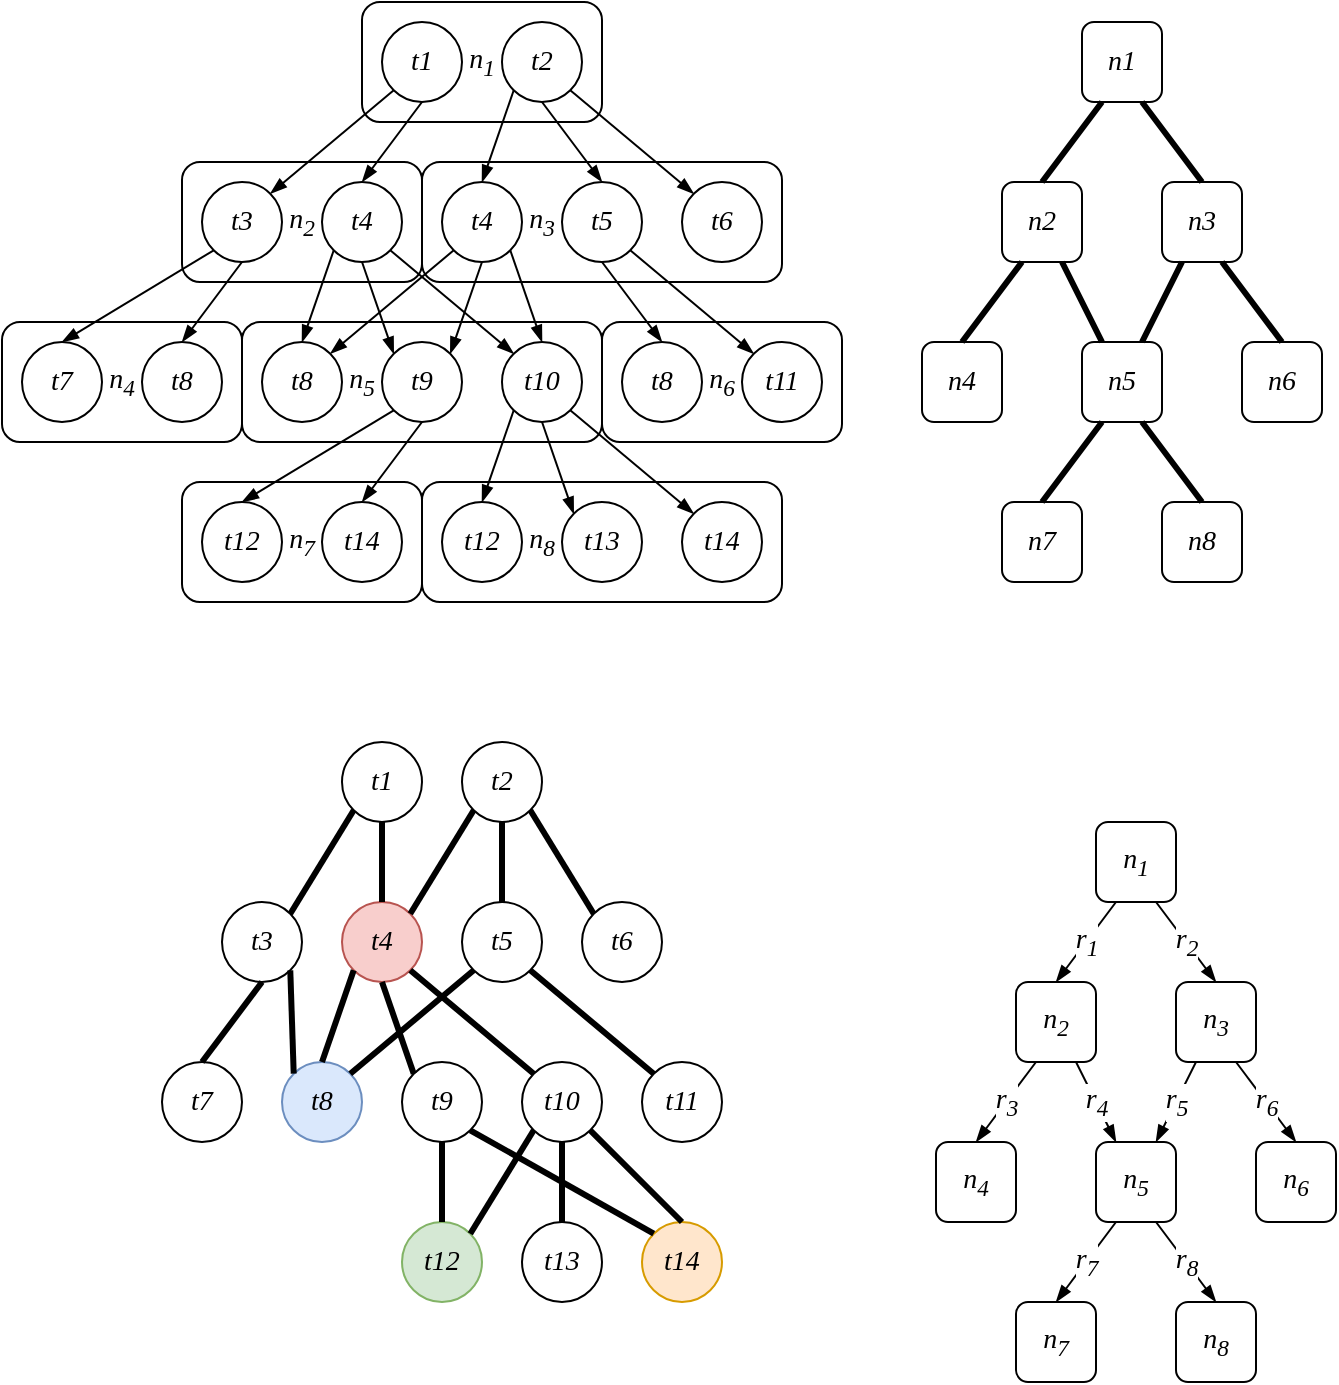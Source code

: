 <mxfile version="10.8.0" type="github"><diagram id="eboRj6-DKOLZcGOL1X03" name="Page-1"><mxGraphModel dx="797" dy="433" grid="1" gridSize="10" guides="1" tooltips="1" connect="1" arrows="1" fold="1" page="1" pageScale="1" pageWidth="827" pageHeight="1169" math="0" shadow="0"><root><mxCell id="0"/><mxCell id="1" parent="0"/><mxCell id="dvE-ELBBRPm5FT4kwdFl-112" value="" style="rounded=1;whiteSpace=wrap;html=1;fontFamily=Times New Roman;fontSize=14;fillColor=none;fontStyle=2" parent="1" vertex="1"><mxGeometry x="293" y="310" width="180" height="60" as="geometry"/></mxCell><mxCell id="dvE-ELBBRPm5FT4kwdFl-111" value="" style="rounded=1;whiteSpace=wrap;html=1;fontFamily=Times New Roman;fontSize=14;fillColor=none;fontStyle=2" parent="1" vertex="1"><mxGeometry x="173" y="310" width="120" height="60" as="geometry"/></mxCell><mxCell id="dvE-ELBBRPm5FT4kwdFl-85" value="" style="rounded=1;whiteSpace=wrap;html=1;fontFamily=Times New Roman;fontSize=14;fillColor=none;fontStyle=2" parent="1" vertex="1"><mxGeometry x="173" y="150" width="120" height="60" as="geometry"/></mxCell><mxCell id="dvE-ELBBRPm5FT4kwdFl-83" value="" style="rounded=1;whiteSpace=wrap;html=1;fontFamily=Times New Roman;fontSize=14;fillColor=none;fontStyle=2" parent="1" vertex="1"><mxGeometry x="203" y="230" width="180" height="60" as="geometry"/></mxCell><mxCell id="dvE-ELBBRPm5FT4kwdFl-87" value="" style="rounded=1;whiteSpace=wrap;html=1;fontFamily=Times New Roman;fontSize=14;fillColor=none;fontStyle=2" parent="1" vertex="1"><mxGeometry x="263" y="70" width="120" height="60" as="geometry"/></mxCell><mxCell id="dvE-ELBBRPm5FT4kwdFl-84" value="" style="rounded=1;whiteSpace=wrap;html=1;fontFamily=Times New Roman;fontSize=14;fillColor=none;fontStyle=2" parent="1" vertex="1"><mxGeometry x="383" y="230" width="120" height="60" as="geometry"/></mxCell><mxCell id="dvE-ELBBRPm5FT4kwdFl-82" value="" style="rounded=1;whiteSpace=wrap;html=1;fontFamily=Times New Roman;fontSize=14;fillColor=none;fontStyle=2" parent="1" vertex="1"><mxGeometry x="83" y="230" width="120" height="60" as="geometry"/></mxCell><mxCell id="dvE-ELBBRPm5FT4kwdFl-86" value="" style="rounded=1;whiteSpace=wrap;html=1;fontFamily=Times New Roman;fontSize=14;fillColor=none;fontStyle=2" parent="1" vertex="1"><mxGeometry x="293" y="150" width="180" height="60" as="geometry"/></mxCell><mxCell id="dvE-ELBBRPm5FT4kwdFl-1" value="t1" style="ellipse;whiteSpace=wrap;html=1;aspect=fixed;fontFamily=Times New Roman;fontSize=14;fontStyle=2" parent="1" vertex="1"><mxGeometry x="253" y="440" width="40" height="40" as="geometry"/></mxCell><mxCell id="dvE-ELBBRPm5FT4kwdFl-2" value="t2" style="ellipse;whiteSpace=wrap;html=1;aspect=fixed;fontFamily=Times New Roman;fontSize=14;fontStyle=2" parent="1" vertex="1"><mxGeometry x="313" y="440" width="40" height="40" as="geometry"/></mxCell><mxCell id="dvE-ELBBRPm5FT4kwdFl-3" value="t3" style="ellipse;whiteSpace=wrap;html=1;aspect=fixed;fontFamily=Times New Roman;fontSize=14;fontStyle=2" parent="1" vertex="1"><mxGeometry x="193" y="520" width="40" height="40" as="geometry"/></mxCell><mxCell id="dvE-ELBBRPm5FT4kwdFl-4" value="t4" style="ellipse;whiteSpace=wrap;html=1;aspect=fixed;fontFamily=Times New Roman;fontSize=14;fontStyle=2;fillColor=#f8cecc;strokeColor=#b85450;" parent="1" vertex="1"><mxGeometry x="253" y="520" width="40" height="40" as="geometry"/></mxCell><mxCell id="dvE-ELBBRPm5FT4kwdFl-6" value="t5" style="ellipse;whiteSpace=wrap;html=1;aspect=fixed;fontFamily=Times New Roman;fontSize=14;fontStyle=2" parent="1" vertex="1"><mxGeometry x="313" y="520" width="40" height="40" as="geometry"/></mxCell><mxCell id="dvE-ELBBRPm5FT4kwdFl-7" value="t6" style="ellipse;whiteSpace=wrap;html=1;aspect=fixed;fontFamily=Times New Roman;fontSize=14;fontStyle=2" parent="1" vertex="1"><mxGeometry x="373" y="520" width="40" height="40" as="geometry"/></mxCell><mxCell id="dvE-ELBBRPm5FT4kwdFl-8" value="" style="endArrow=none;html=1;fontFamily=Times New Roman;fontSize=14;entryX=0;entryY=1;entryDx=0;entryDy=0;exitX=1;exitY=0;exitDx=0;exitDy=0;strokeWidth=3;fontStyle=2" parent="1" source="dvE-ELBBRPm5FT4kwdFl-3" target="dvE-ELBBRPm5FT4kwdFl-1" edge="1"><mxGeometry width="50" height="50" relative="1" as="geometry"><mxPoint x="153" y="610" as="sourcePoint"/><mxPoint x="203" y="560" as="targetPoint"/></mxGeometry></mxCell><mxCell id="dvE-ELBBRPm5FT4kwdFl-9" value="" style="endArrow=none;html=1;fontFamily=Times New Roman;fontSize=14;entryX=0.5;entryY=1;entryDx=0;entryDy=0;exitX=0.5;exitY=0;exitDx=0;exitDy=0;strokeWidth=3;fontStyle=2" parent="1" source="dvE-ELBBRPm5FT4kwdFl-4" target="dvE-ELBBRPm5FT4kwdFl-1" edge="1"><mxGeometry width="50" height="50" relative="1" as="geometry"><mxPoint x="207.172" y="535.69" as="sourcePoint"/><mxPoint x="268.552" y="483.966" as="targetPoint"/></mxGeometry></mxCell><mxCell id="dvE-ELBBRPm5FT4kwdFl-11" value="" style="endArrow=none;html=1;fontFamily=Times New Roman;fontSize=14;entryX=0;entryY=1;entryDx=0;entryDy=0;exitX=1;exitY=0;exitDx=0;exitDy=0;strokeWidth=3;fontStyle=2" parent="1" source="dvE-ELBBRPm5FT4kwdFl-4" target="dvE-ELBBRPm5FT4kwdFl-2" edge="1"><mxGeometry width="50" height="50" relative="1" as="geometry"><mxPoint x="302.69" y="520.172" as="sourcePoint"/><mxPoint x="288.552" y="503.966" as="targetPoint"/></mxGeometry></mxCell><mxCell id="dvE-ELBBRPm5FT4kwdFl-12" value="" style="endArrow=none;html=1;fontFamily=Times New Roman;fontSize=14;entryX=0.5;entryY=1;entryDx=0;entryDy=0;exitX=0.5;exitY=0;exitDx=0;exitDy=0;strokeWidth=3;fontStyle=2" parent="1" source="dvE-ELBBRPm5FT4kwdFl-6" target="dvE-ELBBRPm5FT4kwdFl-2" edge="1"><mxGeometry width="50" height="50" relative="1" as="geometry"><mxPoint x="237.172" y="565.69" as="sourcePoint"/><mxPoint x="298.552" y="513.966" as="targetPoint"/></mxGeometry></mxCell><mxCell id="dvE-ELBBRPm5FT4kwdFl-13" value="" style="endArrow=none;html=1;fontFamily=Times New Roman;fontSize=14;entryX=1;entryY=1;entryDx=0;entryDy=0;exitX=0;exitY=0;exitDx=0;exitDy=0;strokeWidth=3;fontStyle=2" parent="1" source="dvE-ELBBRPm5FT4kwdFl-7" target="dvE-ELBBRPm5FT4kwdFl-2" edge="1"><mxGeometry width="50" height="50" relative="1" as="geometry"><mxPoint x="372.69" y="530.172" as="sourcePoint"/><mxPoint x="343.034" y="490.172" as="targetPoint"/></mxGeometry></mxCell><mxCell id="dvE-ELBBRPm5FT4kwdFl-14" value="t7&lt;br&gt;" style="ellipse;whiteSpace=wrap;html=1;aspect=fixed;fontFamily=Times New Roman;fontSize=14;fontStyle=2" parent="1" vertex="1"><mxGeometry x="163" y="600" width="40" height="40" as="geometry"/></mxCell><mxCell id="dvE-ELBBRPm5FT4kwdFl-15" value="t8" style="ellipse;whiteSpace=wrap;html=1;aspect=fixed;fontFamily=Times New Roman;fontSize=14;fontStyle=2;fillColor=#dae8fc;strokeColor=#6c8ebf;" parent="1" vertex="1"><mxGeometry x="223" y="600" width="40" height="40" as="geometry"/></mxCell><mxCell id="dvE-ELBBRPm5FT4kwdFl-16" value="t9" style="ellipse;whiteSpace=wrap;html=1;aspect=fixed;fontFamily=Times New Roman;fontSize=14;fontStyle=2" parent="1" vertex="1"><mxGeometry x="283" y="600" width="40" height="40" as="geometry"/></mxCell><mxCell id="dvE-ELBBRPm5FT4kwdFl-17" value="t10" style="ellipse;whiteSpace=wrap;html=1;aspect=fixed;fontFamily=Times New Roman;fontSize=14;fontStyle=2" parent="1" vertex="1"><mxGeometry x="343" y="600" width="40" height="40" as="geometry"/></mxCell><mxCell id="dvE-ELBBRPm5FT4kwdFl-18" value="t11" style="ellipse;whiteSpace=wrap;html=1;aspect=fixed;fontFamily=Times New Roman;fontSize=14;fontStyle=2" parent="1" vertex="1"><mxGeometry x="403" y="600" width="40" height="40" as="geometry"/></mxCell><mxCell id="dvE-ELBBRPm5FT4kwdFl-19" value="" style="endArrow=none;html=1;fontFamily=Times New Roman;fontSize=14;entryX=0.5;entryY=1;entryDx=0;entryDy=0;exitX=0.5;exitY=0;exitDx=0;exitDy=0;strokeWidth=3;fontStyle=2" parent="1" source="dvE-ELBBRPm5FT4kwdFl-14" target="dvE-ELBBRPm5FT4kwdFl-3" edge="1"><mxGeometry width="50" height="50" relative="1" as="geometry"><mxPoint x="207.172" y="535.69" as="sourcePoint"/><mxPoint x="268.552" y="483.966" as="targetPoint"/></mxGeometry></mxCell><mxCell id="dvE-ELBBRPm5FT4kwdFl-20" value="" style="endArrow=none;html=1;fontFamily=Times New Roman;fontSize=14;entryX=1;entryY=1;entryDx=0;entryDy=0;exitX=0;exitY=0;exitDx=0;exitDy=0;strokeWidth=3;fontStyle=2" parent="1" source="dvE-ELBBRPm5FT4kwdFl-15" target="dvE-ELBBRPm5FT4kwdFl-3" edge="1"><mxGeometry width="50" height="50" relative="1" as="geometry"><mxPoint x="207.172" y="535.69" as="sourcePoint"/><mxPoint x="268.552" y="483.966" as="targetPoint"/></mxGeometry></mxCell><mxCell id="dvE-ELBBRPm5FT4kwdFl-21" value="" style="endArrow=none;html=1;fontFamily=Times New Roman;fontSize=14;exitX=0;exitY=1;exitDx=0;exitDy=0;entryX=0.5;entryY=0;entryDx=0;entryDy=0;strokeWidth=3;fontStyle=2" parent="1" source="dvE-ELBBRPm5FT4kwdFl-4" target="dvE-ELBBRPm5FT4kwdFl-15" edge="1"><mxGeometry width="50" height="50" relative="1" as="geometry"><mxPoint x="283" y="580" as="sourcePoint"/><mxPoint x="193" y="730" as="targetPoint"/></mxGeometry></mxCell><mxCell id="dvE-ELBBRPm5FT4kwdFl-22" value="" style="endArrow=none;html=1;fontFamily=Times New Roman;fontSize=14;entryX=0.5;entryY=1;entryDx=0;entryDy=0;exitX=0;exitY=0;exitDx=0;exitDy=0;strokeWidth=3;fontStyle=2" parent="1" source="dvE-ELBBRPm5FT4kwdFl-16" target="dvE-ELBBRPm5FT4kwdFl-4" edge="1"><mxGeometry width="50" height="50" relative="1" as="geometry"><mxPoint x="248.897" y="625.69" as="sourcePoint"/><mxPoint x="217.172" y="573.966" as="targetPoint"/></mxGeometry></mxCell><mxCell id="dvE-ELBBRPm5FT4kwdFl-23" value="" style="endArrow=none;html=1;fontFamily=Times New Roman;fontSize=14;entryX=1;entryY=1;entryDx=0;entryDy=0;exitX=0;exitY=0;exitDx=0;exitDy=0;strokeWidth=3;fontStyle=2" parent="1" source="dvE-ELBBRPm5FT4kwdFl-17" target="dvE-ELBBRPm5FT4kwdFl-4" edge="1"><mxGeometry width="50" height="50" relative="1" as="geometry"><mxPoint x="258.897" y="635.69" as="sourcePoint"/><mxPoint x="227.172" y="583.966" as="targetPoint"/></mxGeometry></mxCell><mxCell id="dvE-ELBBRPm5FT4kwdFl-24" value="" style="endArrow=none;html=1;fontFamily=Times New Roman;fontSize=14;entryX=0;entryY=1;entryDx=0;entryDy=0;exitX=1;exitY=0;exitDx=0;exitDy=0;strokeWidth=3;fontStyle=2" parent="1" source="dvE-ELBBRPm5FT4kwdFl-15" target="dvE-ELBBRPm5FT4kwdFl-6" edge="1"><mxGeometry width="50" height="50" relative="1" as="geometry"><mxPoint x="268.897" y="645.69" as="sourcePoint"/><mxPoint x="237.172" y="593.966" as="targetPoint"/></mxGeometry></mxCell><mxCell id="dvE-ELBBRPm5FT4kwdFl-25" value="" style="endArrow=none;html=1;fontFamily=Times New Roman;fontSize=14;entryX=1;entryY=1;entryDx=0;entryDy=0;exitX=0;exitY=0;exitDx=0;exitDy=0;strokeWidth=3;fontStyle=2" parent="1" source="dvE-ELBBRPm5FT4kwdFl-18" target="dvE-ELBBRPm5FT4kwdFl-6" edge="1"><mxGeometry width="50" height="50" relative="1" as="geometry"><mxPoint x="278.897" y="655.69" as="sourcePoint"/><mxPoint x="247.172" y="603.966" as="targetPoint"/></mxGeometry></mxCell><mxCell id="dvE-ELBBRPm5FT4kwdFl-56" value="t1" style="ellipse;whiteSpace=wrap;html=1;aspect=fixed;fontFamily=Times New Roman;fontSize=14;fontStyle=2" parent="1" vertex="1"><mxGeometry x="273" y="80" width="40" height="40" as="geometry"/></mxCell><mxCell id="dvE-ELBBRPm5FT4kwdFl-57" value="t2" style="ellipse;whiteSpace=wrap;html=1;aspect=fixed;fontFamily=Times New Roman;fontSize=14;fontStyle=2" parent="1" vertex="1"><mxGeometry x="333" y="80" width="40" height="40" as="geometry"/></mxCell><mxCell id="dvE-ELBBRPm5FT4kwdFl-58" value="t3" style="ellipse;whiteSpace=wrap;html=1;aspect=fixed;fontFamily=Times New Roman;fontSize=14;fontStyle=2" parent="1" vertex="1"><mxGeometry x="183" y="160" width="40" height="40" as="geometry"/></mxCell><mxCell id="dvE-ELBBRPm5FT4kwdFl-59" value="t4" style="ellipse;whiteSpace=wrap;html=1;aspect=fixed;fontFamily=Times New Roman;fontSize=14;fontStyle=2;" parent="1" vertex="1"><mxGeometry x="243" y="160" width="40" height="40" as="geometry"/></mxCell><mxCell id="dvE-ELBBRPm5FT4kwdFl-60" value="t4" style="ellipse;whiteSpace=wrap;html=1;aspect=fixed;fontFamily=Times New Roman;fontSize=14;fontStyle=2;" parent="1" vertex="1"><mxGeometry x="303" y="160" width="40" height="40" as="geometry"/></mxCell><mxCell id="dvE-ELBBRPm5FT4kwdFl-61" value="t5" style="ellipse;whiteSpace=wrap;html=1;aspect=fixed;fontFamily=Times New Roman;fontSize=14;fontStyle=2" parent="1" vertex="1"><mxGeometry x="363" y="160" width="40" height="40" as="geometry"/></mxCell><mxCell id="dvE-ELBBRPm5FT4kwdFl-62" value="t6" style="ellipse;whiteSpace=wrap;html=1;aspect=fixed;fontFamily=Times New Roman;fontSize=14;fontStyle=2" parent="1" vertex="1"><mxGeometry x="423" y="160" width="40" height="40" as="geometry"/></mxCell><mxCell id="dvE-ELBBRPm5FT4kwdFl-63" value="" style="endArrow=none;html=1;fontFamily=Times New Roman;fontSize=14;entryX=0;entryY=1;entryDx=0;entryDy=0;exitX=1;exitY=0;exitDx=0;exitDy=0;strokeWidth=1;fontStyle=2;startArrow=blockThin;startFill=1;" parent="1" source="dvE-ELBBRPm5FT4kwdFl-58" target="dvE-ELBBRPm5FT4kwdFl-56" edge="1"><mxGeometry width="50" height="50" relative="1" as="geometry"><mxPoint x="173" y="250" as="sourcePoint"/><mxPoint x="223" y="200" as="targetPoint"/></mxGeometry></mxCell><mxCell id="dvE-ELBBRPm5FT4kwdFl-64" value="" style="endArrow=none;html=1;fontFamily=Times New Roman;fontSize=14;entryX=0.5;entryY=1;entryDx=0;entryDy=0;exitX=0.5;exitY=0;exitDx=0;exitDy=0;strokeWidth=1;fontStyle=2;startArrow=blockThin;startFill=1;" parent="1" source="dvE-ELBBRPm5FT4kwdFl-59" target="dvE-ELBBRPm5FT4kwdFl-56" edge="1"><mxGeometry width="50" height="50" relative="1" as="geometry"><mxPoint x="227.172" y="175.69" as="sourcePoint"/><mxPoint x="288.552" y="123.966" as="targetPoint"/></mxGeometry></mxCell><mxCell id="dvE-ELBBRPm5FT4kwdFl-65" value="" style="endArrow=none;html=1;fontFamily=Times New Roman;fontSize=14;entryX=0;entryY=1;entryDx=0;entryDy=0;exitX=0.5;exitY=0;exitDx=0;exitDy=0;strokeWidth=1;fontStyle=2;startArrow=blockThin;startFill=1;" parent="1" source="dvE-ELBBRPm5FT4kwdFl-60" target="dvE-ELBBRPm5FT4kwdFl-57" edge="1"><mxGeometry width="50" height="50" relative="1" as="geometry"><mxPoint x="247.172" y="195.69" as="sourcePoint"/><mxPoint x="308.552" y="143.966" as="targetPoint"/></mxGeometry></mxCell><mxCell id="dvE-ELBBRPm5FT4kwdFl-66" value="" style="endArrow=none;html=1;fontFamily=Times New Roman;fontSize=14;entryX=0.5;entryY=1;entryDx=0;entryDy=0;exitX=0.5;exitY=0;exitDx=0;exitDy=0;strokeWidth=1;fontStyle=2;startArrow=blockThin;startFill=1;" parent="1" source="dvE-ELBBRPm5FT4kwdFl-61" target="dvE-ELBBRPm5FT4kwdFl-57" edge="1"><mxGeometry width="50" height="50" relative="1" as="geometry"><mxPoint x="383" y="160" as="sourcePoint"/><mxPoint x="318.552" y="153.966" as="targetPoint"/></mxGeometry></mxCell><mxCell id="dvE-ELBBRPm5FT4kwdFl-67" value="" style="endArrow=none;html=1;fontFamily=Times New Roman;fontSize=14;entryX=1;entryY=1;entryDx=0;entryDy=0;exitX=0;exitY=0;exitDx=0;exitDy=0;strokeWidth=1;fontStyle=2;startArrow=blockThin;startFill=1;" parent="1" source="dvE-ELBBRPm5FT4kwdFl-62" target="dvE-ELBBRPm5FT4kwdFl-57" edge="1"><mxGeometry width="50" height="50" relative="1" as="geometry"><mxPoint x="392.69" y="170.172" as="sourcePoint"/><mxPoint x="363.034" y="130.172" as="targetPoint"/></mxGeometry></mxCell><mxCell id="dvE-ELBBRPm5FT4kwdFl-68" value="t7&lt;br&gt;" style="ellipse;whiteSpace=wrap;html=1;aspect=fixed;fontFamily=Times New Roman;fontSize=14;fontStyle=2" parent="1" vertex="1"><mxGeometry x="93" y="240" width="40" height="40" as="geometry"/></mxCell><mxCell id="dvE-ELBBRPm5FT4kwdFl-69" value="t8" style="ellipse;whiteSpace=wrap;html=1;aspect=fixed;fontFamily=Times New Roman;fontSize=14;fontStyle=2;" parent="1" vertex="1"><mxGeometry x="213" y="240" width="40" height="40" as="geometry"/></mxCell><mxCell id="dvE-ELBBRPm5FT4kwdFl-70" value="t9" style="ellipse;whiteSpace=wrap;html=1;aspect=fixed;fontFamily=Times New Roman;fontSize=14;fontStyle=2" parent="1" vertex="1"><mxGeometry x="273" y="240" width="40" height="40" as="geometry"/></mxCell><mxCell id="dvE-ELBBRPm5FT4kwdFl-71" value="t10" style="ellipse;whiteSpace=wrap;html=1;aspect=fixed;fontFamily=Times New Roman;fontSize=14;fontStyle=2" parent="1" vertex="1"><mxGeometry x="333" y="240" width="40" height="40" as="geometry"/></mxCell><mxCell id="dvE-ELBBRPm5FT4kwdFl-72" value="t11" style="ellipse;whiteSpace=wrap;html=1;aspect=fixed;fontFamily=Times New Roman;fontSize=14;fontStyle=2" parent="1" vertex="1"><mxGeometry x="453" y="240" width="40" height="40" as="geometry"/></mxCell><mxCell id="dvE-ELBBRPm5FT4kwdFl-73" value="" style="endArrow=none;html=1;fontFamily=Times New Roman;fontSize=14;entryX=0;entryY=1;entryDx=0;entryDy=0;exitX=0.5;exitY=0;exitDx=0;exitDy=0;strokeWidth=1;fontStyle=2;startArrow=blockThin;startFill=1;" parent="1" source="dvE-ELBBRPm5FT4kwdFl-68" target="dvE-ELBBRPm5FT4kwdFl-58" edge="1"><mxGeometry width="50" height="50" relative="1" as="geometry"><mxPoint x="227.172" y="175.69" as="sourcePoint"/><mxPoint x="288.552" y="123.966" as="targetPoint"/></mxGeometry></mxCell><mxCell id="dvE-ELBBRPm5FT4kwdFl-74" value="" style="endArrow=none;html=1;fontFamily=Times New Roman;fontSize=14;entryX=0.5;entryY=1;entryDx=0;entryDy=0;exitX=0.5;exitY=0;exitDx=0;exitDy=0;strokeWidth=1;fontStyle=2;startArrow=blockThin;startFill=1;" parent="1" source="dvE-ELBBRPm5FT4kwdFl-81" target="dvE-ELBBRPm5FT4kwdFl-58" edge="1"><mxGeometry width="50" height="50" relative="1" as="geometry"><mxPoint x="227.172" y="175.69" as="sourcePoint"/><mxPoint x="288.552" y="123.966" as="targetPoint"/></mxGeometry></mxCell><mxCell id="dvE-ELBBRPm5FT4kwdFl-75" value="" style="endArrow=blockThin;html=1;fontFamily=Times New Roman;fontSize=14;exitX=0;exitY=1;exitDx=0;exitDy=0;entryX=0.5;entryY=0;entryDx=0;entryDy=0;strokeWidth=1;fontStyle=2;startArrow=none;startFill=0;endFill=1;" parent="1" source="dvE-ELBBRPm5FT4kwdFl-59" target="dvE-ELBBRPm5FT4kwdFl-69" edge="1"><mxGeometry width="50" height="50" relative="1" as="geometry"><mxPoint x="303" y="220" as="sourcePoint"/><mxPoint x="213" y="370" as="targetPoint"/></mxGeometry></mxCell><mxCell id="dvE-ELBBRPm5FT4kwdFl-76" value="" style="endArrow=none;html=1;fontFamily=Times New Roman;fontSize=14;entryX=0.5;entryY=1;entryDx=0;entryDy=0;exitX=0;exitY=0;exitDx=0;exitDy=0;strokeWidth=1;fontStyle=2;startArrow=blockThin;startFill=1;" parent="1" source="dvE-ELBBRPm5FT4kwdFl-70" target="dvE-ELBBRPm5FT4kwdFl-59" edge="1"><mxGeometry width="50" height="50" relative="1" as="geometry"><mxPoint x="268.897" y="265.69" as="sourcePoint"/><mxPoint x="237.172" y="213.966" as="targetPoint"/></mxGeometry></mxCell><mxCell id="dvE-ELBBRPm5FT4kwdFl-77" value="" style="endArrow=none;html=1;fontFamily=Times New Roman;fontSize=14;entryX=1;entryY=1;entryDx=0;entryDy=0;exitX=0;exitY=0;exitDx=0;exitDy=0;strokeWidth=1;fontStyle=2;startArrow=blockThin;startFill=1;" parent="1" source="dvE-ELBBRPm5FT4kwdFl-71" target="dvE-ELBBRPm5FT4kwdFl-59" edge="1"><mxGeometry width="50" height="50" relative="1" as="geometry"><mxPoint x="278.897" y="275.69" as="sourcePoint"/><mxPoint x="247.172" y="223.966" as="targetPoint"/></mxGeometry></mxCell><mxCell id="dvE-ELBBRPm5FT4kwdFl-78" value="" style="endArrow=none;html=1;fontFamily=Times New Roman;fontSize=14;entryX=0.5;entryY=1;entryDx=0;entryDy=0;exitX=0.5;exitY=0;exitDx=0;exitDy=0;strokeWidth=1;fontStyle=2;startArrow=blockThin;startFill=1;" parent="1" source="dvE-ELBBRPm5FT4kwdFl-80" target="dvE-ELBBRPm5FT4kwdFl-61" edge="1"><mxGeometry width="50" height="50" relative="1" as="geometry"><mxPoint x="288.897" y="285.69" as="sourcePoint"/><mxPoint x="257.172" y="233.966" as="targetPoint"/></mxGeometry></mxCell><mxCell id="dvE-ELBBRPm5FT4kwdFl-79" value="" style="endArrow=none;html=1;fontFamily=Times New Roman;fontSize=14;entryX=1;entryY=1;entryDx=0;entryDy=0;exitX=0;exitY=0;exitDx=0;exitDy=0;strokeWidth=1;fontStyle=2;startArrow=blockThin;startFill=1;" parent="1" source="dvE-ELBBRPm5FT4kwdFl-72" target="dvE-ELBBRPm5FT4kwdFl-61" edge="1"><mxGeometry width="50" height="50" relative="1" as="geometry"><mxPoint x="298.897" y="295.69" as="sourcePoint"/><mxPoint x="267.172" y="243.966" as="targetPoint"/></mxGeometry></mxCell><mxCell id="dvE-ELBBRPm5FT4kwdFl-80" value="t8" style="ellipse;whiteSpace=wrap;html=1;aspect=fixed;fontFamily=Times New Roman;fontSize=14;fontStyle=2;" parent="1" vertex="1"><mxGeometry x="393" y="240" width="40" height="40" as="geometry"/></mxCell><mxCell id="dvE-ELBBRPm5FT4kwdFl-81" value="t8" style="ellipse;whiteSpace=wrap;html=1;aspect=fixed;fontFamily=Times New Roman;fontSize=14;fontStyle=2;" parent="1" vertex="1"><mxGeometry x="153" y="240" width="40" height="40" as="geometry"/></mxCell><mxCell id="dvE-ELBBRPm5FT4kwdFl-90" value="t12&lt;br&gt;" style="ellipse;whiteSpace=wrap;html=1;aspect=fixed;fontFamily=Times New Roman;fontSize=14;fontStyle=2;fillColor=#d5e8d4;strokeColor=#82b366;" parent="1" vertex="1"><mxGeometry x="283" y="680" width="40" height="40" as="geometry"/></mxCell><mxCell id="dvE-ELBBRPm5FT4kwdFl-91" value="t13" style="ellipse;whiteSpace=wrap;html=1;aspect=fixed;fontFamily=Times New Roman;fontSize=14;fontStyle=2" parent="1" vertex="1"><mxGeometry x="343" y="680" width="40" height="40" as="geometry"/></mxCell><mxCell id="dvE-ELBBRPm5FT4kwdFl-92" value="t14" style="ellipse;whiteSpace=wrap;html=1;aspect=fixed;fontFamily=Times New Roman;fontSize=14;fontStyle=2;fillColor=#ffe6cc;strokeColor=#d79b00;" parent="1" vertex="1"><mxGeometry x="403" y="680" width="40" height="40" as="geometry"/></mxCell><mxCell id="dvE-ELBBRPm5FT4kwdFl-93" value="" style="endArrow=none;html=1;fontFamily=Times New Roman;fontSize=14;entryX=0.5;entryY=1;entryDx=0;entryDy=0;exitX=0.5;exitY=0;exitDx=0;exitDy=0;strokeWidth=3;fontStyle=2" parent="1" source="dvE-ELBBRPm5FT4kwdFl-91" target="dvE-ELBBRPm5FT4kwdFl-17" edge="1"><mxGeometry width="50" height="50" relative="1" as="geometry"><mxPoint x="207.172" y="535.69" as="sourcePoint"/><mxPoint x="268.552" y="483.966" as="targetPoint"/></mxGeometry></mxCell><mxCell id="dvE-ELBBRPm5FT4kwdFl-94" value="" style="endArrow=none;html=1;fontFamily=Times New Roman;fontSize=14;entryX=1;entryY=1;entryDx=0;entryDy=0;exitX=0.5;exitY=0;exitDx=0;exitDy=0;strokeWidth=3;fontStyle=2" parent="1" source="dvE-ELBBRPm5FT4kwdFl-92" target="dvE-ELBBRPm5FT4kwdFl-17" edge="1"><mxGeometry width="50" height="50" relative="1" as="geometry"><mxPoint x="217.172" y="545.69" as="sourcePoint"/><mxPoint x="278.552" y="493.966" as="targetPoint"/></mxGeometry></mxCell><mxCell id="dvE-ELBBRPm5FT4kwdFl-95" value="" style="endArrow=none;html=1;fontFamily=Times New Roman;fontSize=14;entryX=0;entryY=1;entryDx=0;entryDy=0;exitX=1;exitY=0;exitDx=0;exitDy=0;strokeWidth=3;fontStyle=2" parent="1" source="dvE-ELBBRPm5FT4kwdFl-90" target="dvE-ELBBRPm5FT4kwdFl-17" edge="1"><mxGeometry width="50" height="50" relative="1" as="geometry"><mxPoint x="227.172" y="555.69" as="sourcePoint"/><mxPoint x="288.552" y="503.966" as="targetPoint"/></mxGeometry></mxCell><mxCell id="dvE-ELBBRPm5FT4kwdFl-96" value="" style="endArrow=none;html=1;fontFamily=Times New Roman;fontSize=14;exitX=0.5;exitY=1;exitDx=0;exitDy=0;strokeWidth=3;entryX=0.5;entryY=0;entryDx=0;entryDy=0;fontStyle=2" parent="1" source="dvE-ELBBRPm5FT4kwdFl-16" target="dvE-ELBBRPm5FT4kwdFl-90" edge="1"><mxGeometry width="50" height="50" relative="1" as="geometry"><mxPoint x="327.172" y="695.69" as="sourcePoint"/><mxPoint x="143" y="650" as="targetPoint"/></mxGeometry></mxCell><mxCell id="dvE-ELBBRPm5FT4kwdFl-97" value="" style="endArrow=none;html=1;fontFamily=Times New Roman;fontSize=14;entryX=1;entryY=1;entryDx=0;entryDy=0;strokeWidth=3;exitX=0;exitY=0;exitDx=0;exitDy=0;fontStyle=2" parent="1" source="dvE-ELBBRPm5FT4kwdFl-92" target="dvE-ELBBRPm5FT4kwdFl-16" edge="1"><mxGeometry width="50" height="50" relative="1" as="geometry"><mxPoint x="403" y="730" as="sourcePoint"/><mxPoint x="368.897" y="653.966" as="targetPoint"/></mxGeometry></mxCell><mxCell id="dvE-ELBBRPm5FT4kwdFl-98" value="t12" style="ellipse;whiteSpace=wrap;html=1;aspect=fixed;fontFamily=Times New Roman;fontSize=14;fontStyle=2;" parent="1" vertex="1"><mxGeometry x="183" y="320" width="40" height="40" as="geometry"/></mxCell><mxCell id="dvE-ELBBRPm5FT4kwdFl-99" value="t14" style="ellipse;whiteSpace=wrap;html=1;aspect=fixed;fontFamily=Times New Roman;fontSize=14;fontStyle=2;" parent="1" vertex="1"><mxGeometry x="243" y="320" width="40" height="40" as="geometry"/></mxCell><mxCell id="dvE-ELBBRPm5FT4kwdFl-100" value="t12" style="ellipse;whiteSpace=wrap;html=1;aspect=fixed;fontFamily=Times New Roman;fontSize=14;fontStyle=2;" parent="1" vertex="1"><mxGeometry x="303" y="320" width="40" height="40" as="geometry"/></mxCell><mxCell id="dvE-ELBBRPm5FT4kwdFl-101" value="t13" style="ellipse;whiteSpace=wrap;html=1;aspect=fixed;fontFamily=Times New Roman;fontSize=14;fontStyle=2" parent="1" vertex="1"><mxGeometry x="363" y="320" width="40" height="40" as="geometry"/></mxCell><mxCell id="dvE-ELBBRPm5FT4kwdFl-102" value="t14" style="ellipse;whiteSpace=wrap;html=1;aspect=fixed;fontFamily=Times New Roman;fontSize=14;fontStyle=2;" parent="1" vertex="1"><mxGeometry x="423" y="320" width="40" height="40" as="geometry"/></mxCell><mxCell id="dvE-ELBBRPm5FT4kwdFl-103" value="" style="endArrow=blockThin;html=1;fontFamily=Times New Roman;fontSize=14;strokeWidth=1;entryX=0.5;entryY=0;entryDx=0;entryDy=0;exitX=0;exitY=1;exitDx=0;exitDy=0;fontStyle=2;startArrow=none;startFill=0;endFill=1;" parent="1" source="dvE-ELBBRPm5FT4kwdFl-70" target="dvE-ELBBRPm5FT4kwdFl-98" edge="1"><mxGeometry width="50" height="50" relative="1" as="geometry"><mxPoint x="163" y="310" as="sourcePoint"/><mxPoint x="-107.31" y="330.172" as="targetPoint"/></mxGeometry></mxCell><mxCell id="dvE-ELBBRPm5FT4kwdFl-104" value="" style="endArrow=blockThin;html=1;fontFamily=Times New Roman;fontSize=14;strokeWidth=1;entryX=0.5;entryY=0;entryDx=0;entryDy=0;exitX=0.5;exitY=1;exitDx=0;exitDy=0;fontStyle=2;startArrow=none;startFill=0;endFill=1;" parent="1" source="dvE-ELBBRPm5FT4kwdFl-70" target="dvE-ELBBRPm5FT4kwdFl-99" edge="1"><mxGeometry width="50" height="50" relative="1" as="geometry"><mxPoint x="283" y="310" as="sourcePoint"/><mxPoint x="212.69" y="330.172" as="targetPoint"/></mxGeometry></mxCell><mxCell id="dvE-ELBBRPm5FT4kwdFl-105" value="" style="endArrow=blockThin;html=1;fontFamily=Times New Roman;fontSize=14;strokeWidth=1;entryX=0.5;entryY=0;entryDx=0;entryDy=0;exitX=0;exitY=1;exitDx=0;exitDy=0;fontStyle=2;startArrow=none;startFill=0;endFill=1;" parent="1" source="dvE-ELBBRPm5FT4kwdFl-71" target="dvE-ELBBRPm5FT4kwdFl-100" edge="1"><mxGeometry width="50" height="50" relative="1" as="geometry"><mxPoint x="298.552" y="293.966" as="sourcePoint"/><mxPoint x="222.69" y="340.172" as="targetPoint"/></mxGeometry></mxCell><mxCell id="dvE-ELBBRPm5FT4kwdFl-106" value="" style="endArrow=blockThin;html=1;fontFamily=Times New Roman;fontSize=14;strokeWidth=1;entryX=0;entryY=0;entryDx=0;entryDy=0;exitX=0.5;exitY=1;exitDx=0;exitDy=0;fontStyle=2;startArrow=none;startFill=0;endFill=1;" parent="1" source="dvE-ELBBRPm5FT4kwdFl-71" target="dvE-ELBBRPm5FT4kwdFl-101" edge="1"><mxGeometry width="50" height="50" relative="1" as="geometry"><mxPoint x="308.552" y="303.966" as="sourcePoint"/><mxPoint x="232.69" y="350.172" as="targetPoint"/></mxGeometry></mxCell><mxCell id="dvE-ELBBRPm5FT4kwdFl-107" value="" style="endArrow=blockThin;html=1;fontFamily=Times New Roman;fontSize=14;strokeWidth=1;entryX=0;entryY=0;entryDx=0;entryDy=0;exitX=1;exitY=1;exitDx=0;exitDy=0;fontStyle=2;startArrow=none;startFill=0;endFill=1;" parent="1" source="dvE-ELBBRPm5FT4kwdFl-71" target="dvE-ELBBRPm5FT4kwdFl-102" edge="1"><mxGeometry width="50" height="50" relative="1" as="geometry"><mxPoint x="318.552" y="313.966" as="sourcePoint"/><mxPoint x="242.69" y="360.172" as="targetPoint"/></mxGeometry></mxCell><mxCell id="dvE-ELBBRPm5FT4kwdFl-108" value="" style="endArrow=blockThin;html=1;fontFamily=Times New Roman;fontSize=14;exitX=0;exitY=1;exitDx=0;exitDy=0;entryX=1;entryY=0;entryDx=0;entryDy=0;strokeWidth=1;fontStyle=2;startArrow=none;startFill=0;endFill=1;" parent="1" source="dvE-ELBBRPm5FT4kwdFl-60" target="dvE-ELBBRPm5FT4kwdFl-69" edge="1"><mxGeometry width="50" height="50" relative="1" as="geometry"><mxPoint x="258.897" y="203.966" as="sourcePoint"/><mxPoint x="243.034" y="250.172" as="targetPoint"/></mxGeometry></mxCell><mxCell id="dvE-ELBBRPm5FT4kwdFl-109" value="" style="endArrow=blockThin;html=1;fontFamily=Times New Roman;fontSize=14;exitX=0.5;exitY=1;exitDx=0;exitDy=0;entryX=1;entryY=0;entryDx=0;entryDy=0;strokeWidth=1;fontStyle=2;startArrow=none;startFill=0;endFill=1;" parent="1" source="dvE-ELBBRPm5FT4kwdFl-60" target="dvE-ELBBRPm5FT4kwdFl-70" edge="1"><mxGeometry width="50" height="50" relative="1" as="geometry"><mxPoint x="268.897" y="213.966" as="sourcePoint"/><mxPoint x="253.034" y="260.172" as="targetPoint"/></mxGeometry></mxCell><mxCell id="dvE-ELBBRPm5FT4kwdFl-110" value="" style="endArrow=blockThin;html=1;fontFamily=Times New Roman;fontSize=14;exitX=1;exitY=1;exitDx=0;exitDy=0;entryX=0.5;entryY=0;entryDx=0;entryDy=0;strokeWidth=1;fontStyle=2;startArrow=none;startFill=0;endFill=1;" parent="1" source="dvE-ELBBRPm5FT4kwdFl-60" target="dvE-ELBBRPm5FT4kwdFl-71" edge="1"><mxGeometry width="50" height="50" relative="1" as="geometry"><mxPoint x="278.897" y="223.966" as="sourcePoint"/><mxPoint x="263.034" y="270.172" as="targetPoint"/></mxGeometry></mxCell><mxCell id="dvE-ELBBRPm5FT4kwdFl-113" value="n&lt;sub&gt;1&lt;/sub&gt;" style="text;html=1;strokeColor=none;fillColor=none;align=center;verticalAlign=middle;whiteSpace=wrap;rounded=0;fontFamily=Times New Roman;fontSize=14;fontStyle=2" parent="1" vertex="1"><mxGeometry x="303" y="90" width="40" height="20" as="geometry"/></mxCell><mxCell id="dvE-ELBBRPm5FT4kwdFl-114" value="n&lt;sub&gt;2&lt;/sub&gt;" style="text;html=1;strokeColor=none;fillColor=none;align=center;verticalAlign=middle;whiteSpace=wrap;rounded=0;fontFamily=Times New Roman;fontSize=14;fontStyle=2" parent="1" vertex="1"><mxGeometry x="213" y="170" width="40" height="20" as="geometry"/></mxCell><mxCell id="dvE-ELBBRPm5FT4kwdFl-115" value="n&lt;sub&gt;3&lt;/sub&gt;" style="text;html=1;strokeColor=none;fillColor=none;align=center;verticalAlign=middle;whiteSpace=wrap;rounded=0;fontFamily=Times New Roman;fontSize=14;fontStyle=2" parent="1" vertex="1"><mxGeometry x="333" y="170" width="40" height="20" as="geometry"/></mxCell><mxCell id="dvE-ELBBRPm5FT4kwdFl-116" value="n&lt;sub&gt;4&lt;/sub&gt;" style="text;html=1;strokeColor=none;fillColor=none;align=center;verticalAlign=middle;whiteSpace=wrap;rounded=0;fontFamily=Times New Roman;fontSize=14;fontStyle=2" parent="1" vertex="1"><mxGeometry x="123" y="250" width="40" height="20" as="geometry"/></mxCell><mxCell id="dvE-ELBBRPm5FT4kwdFl-117" value="n&lt;sub&gt;5&lt;/sub&gt;" style="text;html=1;strokeColor=none;fillColor=none;align=center;verticalAlign=middle;whiteSpace=wrap;rounded=0;fontFamily=Times New Roman;fontSize=14;fontStyle=2" parent="1" vertex="1"><mxGeometry x="243" y="250" width="40" height="20" as="geometry"/></mxCell><mxCell id="dvE-ELBBRPm5FT4kwdFl-118" value="n&lt;sub&gt;6&lt;/sub&gt;" style="text;html=1;strokeColor=none;fillColor=none;align=center;verticalAlign=middle;whiteSpace=wrap;rounded=0;fontFamily=Times New Roman;fontSize=14;fontStyle=2" parent="1" vertex="1"><mxGeometry x="423" y="250" width="40" height="20" as="geometry"/></mxCell><mxCell id="dvE-ELBBRPm5FT4kwdFl-119" value="n&lt;sub&gt;7&lt;/sub&gt;" style="text;html=1;strokeColor=none;fillColor=none;align=center;verticalAlign=middle;whiteSpace=wrap;rounded=0;fontFamily=Times New Roman;fontSize=14;fontStyle=2" parent="1" vertex="1"><mxGeometry x="213" y="330" width="40" height="20" as="geometry"/></mxCell><mxCell id="dvE-ELBBRPm5FT4kwdFl-120" value="n&lt;sub&gt;8&lt;/sub&gt;" style="text;html=1;strokeColor=none;fillColor=none;align=center;verticalAlign=middle;whiteSpace=wrap;rounded=0;fontFamily=Times New Roman;fontSize=14;fontStyle=2" parent="1" vertex="1"><mxGeometry x="333" y="330" width="40" height="20" as="geometry"/></mxCell><mxCell id="dvE-ELBBRPm5FT4kwdFl-121" value="&lt;span&gt;n8&lt;/span&gt;" style="rounded=1;whiteSpace=wrap;html=1;fontFamily=Times New Roman;fontSize=14;fillColor=none;fontStyle=2" parent="1" vertex="1"><mxGeometry x="663" y="320" width="40" height="40" as="geometry"/></mxCell><mxCell id="dvE-ELBBRPm5FT4kwdFl-122" value="&lt;span&gt;n7&lt;/span&gt;" style="rounded=1;whiteSpace=wrap;html=1;fontFamily=Times New Roman;fontSize=14;fillColor=none;fontStyle=2" parent="1" vertex="1"><mxGeometry x="583" y="320" width="40" height="40" as="geometry"/></mxCell><mxCell id="dvE-ELBBRPm5FT4kwdFl-123" value="n2" style="rounded=1;whiteSpace=wrap;html=1;fontFamily=Times New Roman;fontSize=14;fillColor=none;fontStyle=2" parent="1" vertex="1"><mxGeometry x="583" y="160" width="40" height="40" as="geometry"/></mxCell><mxCell id="dvE-ELBBRPm5FT4kwdFl-124" value="&lt;span&gt;n5&lt;/span&gt;" style="rounded=1;whiteSpace=wrap;html=1;fontFamily=Times New Roman;fontSize=14;fillColor=none;fontStyle=2" parent="1" vertex="1"><mxGeometry x="623" y="240" width="40" height="40" as="geometry"/></mxCell><mxCell id="dvE-ELBBRPm5FT4kwdFl-125" value="n1" style="rounded=1;whiteSpace=wrap;html=1;fontFamily=Times New Roman;fontSize=14;fillColor=none;fontStyle=2" parent="1" vertex="1"><mxGeometry x="623" y="80" width="40" height="40" as="geometry"/></mxCell><mxCell id="dvE-ELBBRPm5FT4kwdFl-126" value="&lt;span&gt;n6&lt;/span&gt;" style="rounded=1;whiteSpace=wrap;html=1;fontFamily=Times New Roman;fontSize=14;fillColor=none;fontStyle=2" parent="1" vertex="1"><mxGeometry x="703" y="240" width="40" height="40" as="geometry"/></mxCell><mxCell id="dvE-ELBBRPm5FT4kwdFl-127" value="&lt;span&gt;n4&lt;/span&gt;" style="rounded=1;whiteSpace=wrap;html=1;fontFamily=Times New Roman;fontSize=14;fillColor=none;fontStyle=2" parent="1" vertex="1"><mxGeometry x="543" y="240" width="40" height="40" as="geometry"/></mxCell><mxCell id="dvE-ELBBRPm5FT4kwdFl-128" value="&lt;span&gt;n3&lt;/span&gt;" style="rounded=1;whiteSpace=wrap;html=1;fontFamily=Times New Roman;fontSize=14;fillColor=none;fontStyle=2" parent="1" vertex="1"><mxGeometry x="663" y="160" width="40" height="40" as="geometry"/></mxCell><mxCell id="dvE-ELBBRPm5FT4kwdFl-176" value="" style="endArrow=none;html=1;fontFamily=Times New Roman;fontSize=14;entryX=0.25;entryY=1;entryDx=0;entryDy=0;exitX=0.5;exitY=0;exitDx=0;exitDy=0;strokeWidth=3;fontStyle=2" parent="1" source="dvE-ELBBRPm5FT4kwdFl-123" target="dvE-ELBBRPm5FT4kwdFl-125" edge="1"><mxGeometry width="50" height="50" relative="1" as="geometry"><mxPoint x="533.19" y="119.828" as="sourcePoint"/><mxPoint x="549.052" y="74.31" as="targetPoint"/></mxGeometry></mxCell><mxCell id="dvE-ELBBRPm5FT4kwdFl-177" value="" style="endArrow=none;html=1;fontFamily=Times New Roman;fontSize=14;entryX=0.75;entryY=1;entryDx=0;entryDy=0;exitX=0.5;exitY=0;exitDx=0;exitDy=0;strokeWidth=3;fontStyle=2" parent="1" source="dvE-ELBBRPm5FT4kwdFl-128" target="dvE-ELBBRPm5FT4kwdFl-125" edge="1"><mxGeometry width="50" height="50" relative="1" as="geometry"><mxPoint x="583.034" y="170.172" as="sourcePoint"/><mxPoint x="643.034" y="150.172" as="targetPoint"/></mxGeometry></mxCell><mxCell id="dvE-ELBBRPm5FT4kwdFl-178" value="" style="endArrow=none;html=1;fontFamily=Times New Roman;fontSize=14;entryX=0.25;entryY=1;entryDx=0;entryDy=0;exitX=0.5;exitY=0;exitDx=0;exitDy=0;strokeWidth=3;fontStyle=2" parent="1" source="dvE-ELBBRPm5FT4kwdFl-127" target="dvE-ELBBRPm5FT4kwdFl-123" edge="1"><mxGeometry width="50" height="50" relative="1" as="geometry"><mxPoint x="583.034" y="170.172" as="sourcePoint"/><mxPoint x="643.034" y="150.172" as="targetPoint"/></mxGeometry></mxCell><mxCell id="dvE-ELBBRPm5FT4kwdFl-179" value="" style="endArrow=none;html=1;fontFamily=Times New Roman;fontSize=14;entryX=0.75;entryY=1;entryDx=0;entryDy=0;exitX=0.25;exitY=0;exitDx=0;exitDy=0;strokeWidth=3;fontStyle=2" parent="1" source="dvE-ELBBRPm5FT4kwdFl-124" target="dvE-ELBBRPm5FT4kwdFl-123" edge="1"><mxGeometry width="50" height="50" relative="1" as="geometry"><mxPoint x="593.034" y="180.172" as="sourcePoint"/><mxPoint x="653.034" y="160.172" as="targetPoint"/></mxGeometry></mxCell><mxCell id="dvE-ELBBRPm5FT4kwdFl-180" value="" style="endArrow=none;html=1;fontFamily=Times New Roman;fontSize=14;entryX=0.25;entryY=1;entryDx=0;entryDy=0;exitX=0.75;exitY=0;exitDx=0;exitDy=0;strokeWidth=3;fontStyle=2" parent="1" source="dvE-ELBBRPm5FT4kwdFl-124" target="dvE-ELBBRPm5FT4kwdFl-128" edge="1"><mxGeometry width="50" height="50" relative="1" as="geometry"><mxPoint x="603.034" y="190.172" as="sourcePoint"/><mxPoint x="663.034" y="170.172" as="targetPoint"/></mxGeometry></mxCell><mxCell id="dvE-ELBBRPm5FT4kwdFl-181" value="" style="endArrow=none;html=1;fontFamily=Times New Roman;fontSize=14;entryX=0.75;entryY=1;entryDx=0;entryDy=0;exitX=0.5;exitY=0;exitDx=0;exitDy=0;strokeWidth=3;fontStyle=2" parent="1" source="dvE-ELBBRPm5FT4kwdFl-126" target="dvE-ELBBRPm5FT4kwdFl-128" edge="1"><mxGeometry width="50" height="50" relative="1" as="geometry"><mxPoint x="613.034" y="200.172" as="sourcePoint"/><mxPoint x="673.034" y="180.172" as="targetPoint"/></mxGeometry></mxCell><mxCell id="dvE-ELBBRPm5FT4kwdFl-182" value="" style="endArrow=none;html=1;fontFamily=Times New Roman;fontSize=14;exitX=0.5;exitY=0;exitDx=0;exitDy=0;strokeWidth=3;fontStyle=2;entryX=0.25;entryY=1;entryDx=0;entryDy=0;" parent="1" source="dvE-ELBBRPm5FT4kwdFl-122" target="dvE-ELBBRPm5FT4kwdFl-124" edge="1"><mxGeometry width="50" height="50" relative="1" as="geometry"><mxPoint x="623.034" y="210.172" as="sourcePoint"/><mxPoint x="603" y="310" as="targetPoint"/></mxGeometry></mxCell><mxCell id="dvE-ELBBRPm5FT4kwdFl-183" value="" style="endArrow=none;html=1;fontFamily=Times New Roman;fontSize=14;entryX=0.75;entryY=1;entryDx=0;entryDy=0;exitX=0.5;exitY=0;exitDx=0;exitDy=0;strokeWidth=3;fontStyle=2" parent="1" source="dvE-ELBBRPm5FT4kwdFl-121" target="dvE-ELBBRPm5FT4kwdFl-124" edge="1"><mxGeometry width="50" height="50" relative="1" as="geometry"><mxPoint x="598.207" y="250.172" as="sourcePoint"/><mxPoint x="612.69" y="230.172" as="targetPoint"/></mxGeometry></mxCell><mxCell id="jD7lzGhpZ5b_UXweKqW--1" value="n&lt;sub&gt;8&lt;/sub&gt;" style="rounded=1;whiteSpace=wrap;html=1;fontFamily=Times New Roman;fontSize=14;fillColor=none;fontStyle=2" parent="1" vertex="1"><mxGeometry x="670" y="720" width="40" height="40" as="geometry"/></mxCell><mxCell id="jD7lzGhpZ5b_UXweKqW--2" value="n&lt;sub&gt;7&lt;/sub&gt;" style="rounded=1;whiteSpace=wrap;html=1;fontFamily=Times New Roman;fontSize=14;fillColor=none;fontStyle=2" parent="1" vertex="1"><mxGeometry x="590" y="720" width="40" height="40" as="geometry"/></mxCell><mxCell id="jD7lzGhpZ5b_UXweKqW--3" value="n&lt;sub&gt;2&lt;/sub&gt;" style="rounded=1;whiteSpace=wrap;html=1;fontFamily=Times New Roman;fontSize=14;fillColor=none;fontStyle=2" parent="1" vertex="1"><mxGeometry x="590" y="560" width="40" height="40" as="geometry"/></mxCell><mxCell id="jD7lzGhpZ5b_UXweKqW--4" value="n&lt;sub&gt;5&lt;/sub&gt;" style="rounded=1;whiteSpace=wrap;html=1;fontFamily=Times New Roman;fontSize=14;fillColor=none;fontStyle=2" parent="1" vertex="1"><mxGeometry x="630" y="640" width="40" height="40" as="geometry"/></mxCell><mxCell id="jD7lzGhpZ5b_UXweKqW--5" value="n&lt;sub&gt;1&lt;/sub&gt;" style="rounded=1;whiteSpace=wrap;html=1;fontFamily=Times New Roman;fontSize=14;fillColor=none;fontStyle=2" parent="1" vertex="1"><mxGeometry x="630" y="480" width="40" height="40" as="geometry"/></mxCell><mxCell id="jD7lzGhpZ5b_UXweKqW--6" value="n&lt;sub&gt;6&lt;/sub&gt;" style="rounded=1;whiteSpace=wrap;html=1;fontFamily=Times New Roman;fontSize=14;fillColor=none;fontStyle=2" parent="1" vertex="1"><mxGeometry x="710" y="640" width="40" height="40" as="geometry"/></mxCell><mxCell id="jD7lzGhpZ5b_UXweKqW--7" value="n&lt;sub&gt;4&lt;/sub&gt;" style="rounded=1;whiteSpace=wrap;html=1;fontFamily=Times New Roman;fontSize=14;fillColor=none;fontStyle=2" parent="1" vertex="1"><mxGeometry x="550" y="640" width="40" height="40" as="geometry"/></mxCell><mxCell id="jD7lzGhpZ5b_UXweKqW--8" value="n&lt;sub&gt;3&lt;/sub&gt;" style="rounded=1;whiteSpace=wrap;html=1;fontFamily=Times New Roman;fontSize=14;fillColor=none;fontStyle=2" parent="1" vertex="1"><mxGeometry x="670" y="560" width="40" height="40" as="geometry"/></mxCell><mxCell id="jD7lzGhpZ5b_UXweKqW--9" value="r&lt;sub&gt;1&lt;/sub&gt;" style="endArrow=none;html=1;fontFamily=Times New Roman;fontSize=14;entryX=0.25;entryY=1;entryDx=0;entryDy=0;exitX=0.5;exitY=0;exitDx=0;exitDy=0;strokeWidth=1;fontStyle=2;startArrow=blockThin;startFill=1;" parent="1" source="jD7lzGhpZ5b_UXweKqW--3" target="jD7lzGhpZ5b_UXweKqW--5" edge="1"><mxGeometry width="50" height="50" relative="1" as="geometry"><mxPoint x="540.19" y="519.828" as="sourcePoint"/><mxPoint x="556.052" y="474.31" as="targetPoint"/></mxGeometry></mxCell><mxCell id="jD7lzGhpZ5b_UXweKqW--10" value="r&lt;sub&gt;2&lt;/sub&gt;" style="endArrow=none;html=1;fontFamily=Times New Roman;fontSize=14;entryX=0.75;entryY=1;entryDx=0;entryDy=0;exitX=0.5;exitY=0;exitDx=0;exitDy=0;strokeWidth=1;fontStyle=2;startArrow=blockThin;startFill=1;" parent="1" source="jD7lzGhpZ5b_UXweKqW--8" target="jD7lzGhpZ5b_UXweKqW--5" edge="1"><mxGeometry width="50" height="50" relative="1" as="geometry"><mxPoint x="590.034" y="570.172" as="sourcePoint"/><mxPoint x="650.034" y="550.172" as="targetPoint"/></mxGeometry></mxCell><mxCell id="jD7lzGhpZ5b_UXweKqW--11" value="r&lt;sub&gt;3&lt;/sub&gt;" style="endArrow=none;html=1;fontFamily=Times New Roman;fontSize=14;entryX=0.25;entryY=1;entryDx=0;entryDy=0;exitX=0.5;exitY=0;exitDx=0;exitDy=0;strokeWidth=1;fontStyle=2;startArrow=blockThin;startFill=1;" parent="1" source="jD7lzGhpZ5b_UXweKqW--7" target="jD7lzGhpZ5b_UXweKqW--3" edge="1"><mxGeometry width="50" height="50" relative="1" as="geometry"><mxPoint x="590.034" y="570.172" as="sourcePoint"/><mxPoint x="650.034" y="550.172" as="targetPoint"/></mxGeometry></mxCell><mxCell id="jD7lzGhpZ5b_UXweKqW--12" value="r&lt;sub&gt;4&lt;/sub&gt;" style="endArrow=none;html=1;fontFamily=Times New Roman;fontSize=14;entryX=0.75;entryY=1;entryDx=0;entryDy=0;exitX=0.25;exitY=0;exitDx=0;exitDy=0;strokeWidth=1;fontStyle=2;startArrow=blockThin;startFill=1;" parent="1" source="jD7lzGhpZ5b_UXweKqW--4" target="jD7lzGhpZ5b_UXweKqW--3" edge="1"><mxGeometry width="50" height="50" relative="1" as="geometry"><mxPoint x="600.034" y="580.172" as="sourcePoint"/><mxPoint x="660.034" y="560.172" as="targetPoint"/></mxGeometry></mxCell><mxCell id="jD7lzGhpZ5b_UXweKqW--13" value="r&lt;sub&gt;5&lt;/sub&gt;" style="endArrow=none;html=1;fontFamily=Times New Roman;fontSize=14;entryX=0.25;entryY=1;entryDx=0;entryDy=0;exitX=0.75;exitY=0;exitDx=0;exitDy=0;strokeWidth=1;fontStyle=2;startArrow=blockThin;startFill=1;" parent="1" source="jD7lzGhpZ5b_UXweKqW--4" target="jD7lzGhpZ5b_UXweKqW--8" edge="1"><mxGeometry width="50" height="50" relative="1" as="geometry"><mxPoint x="610.034" y="590.172" as="sourcePoint"/><mxPoint x="670.034" y="570.172" as="targetPoint"/></mxGeometry></mxCell><mxCell id="jD7lzGhpZ5b_UXweKqW--14" value="r&lt;sub&gt;6&lt;/sub&gt;" style="endArrow=none;html=1;fontFamily=Times New Roman;fontSize=14;entryX=0.75;entryY=1;entryDx=0;entryDy=0;exitX=0.5;exitY=0;exitDx=0;exitDy=0;strokeWidth=1;fontStyle=2;startArrow=blockThin;startFill=1;" parent="1" source="jD7lzGhpZ5b_UXweKqW--6" target="jD7lzGhpZ5b_UXweKqW--8" edge="1"><mxGeometry width="50" height="50" relative="1" as="geometry"><mxPoint x="620.034" y="600.172" as="sourcePoint"/><mxPoint x="680.034" y="580.172" as="targetPoint"/></mxGeometry></mxCell><mxCell id="jD7lzGhpZ5b_UXweKqW--15" value="r&lt;sub&gt;7&lt;/sub&gt;" style="endArrow=none;html=1;fontFamily=Times New Roman;fontSize=14;exitX=0.5;exitY=0;exitDx=0;exitDy=0;strokeWidth=1;fontStyle=2;entryX=0.25;entryY=1;entryDx=0;entryDy=0;startArrow=blockThin;startFill=1;" parent="1" source="jD7lzGhpZ5b_UXweKqW--2" target="jD7lzGhpZ5b_UXweKqW--4" edge="1"><mxGeometry width="50" height="50" relative="1" as="geometry"><mxPoint x="630.034" y="610.172" as="sourcePoint"/><mxPoint x="610" y="710" as="targetPoint"/></mxGeometry></mxCell><mxCell id="jD7lzGhpZ5b_UXweKqW--16" value="r&lt;sub&gt;8&lt;/sub&gt;" style="endArrow=none;html=1;fontFamily=Times New Roman;fontSize=14;entryX=0.75;entryY=1;entryDx=0;entryDy=0;exitX=0.5;exitY=0;exitDx=0;exitDy=0;strokeWidth=1;fontStyle=2;startArrow=blockThin;startFill=1;" parent="1" source="jD7lzGhpZ5b_UXweKqW--1" target="jD7lzGhpZ5b_UXweKqW--4" edge="1"><mxGeometry width="50" height="50" relative="1" as="geometry"><mxPoint x="605.207" y="650.172" as="sourcePoint"/><mxPoint x="619.69" y="630.172" as="targetPoint"/></mxGeometry></mxCell></root></mxGraphModel></diagram></mxfile>